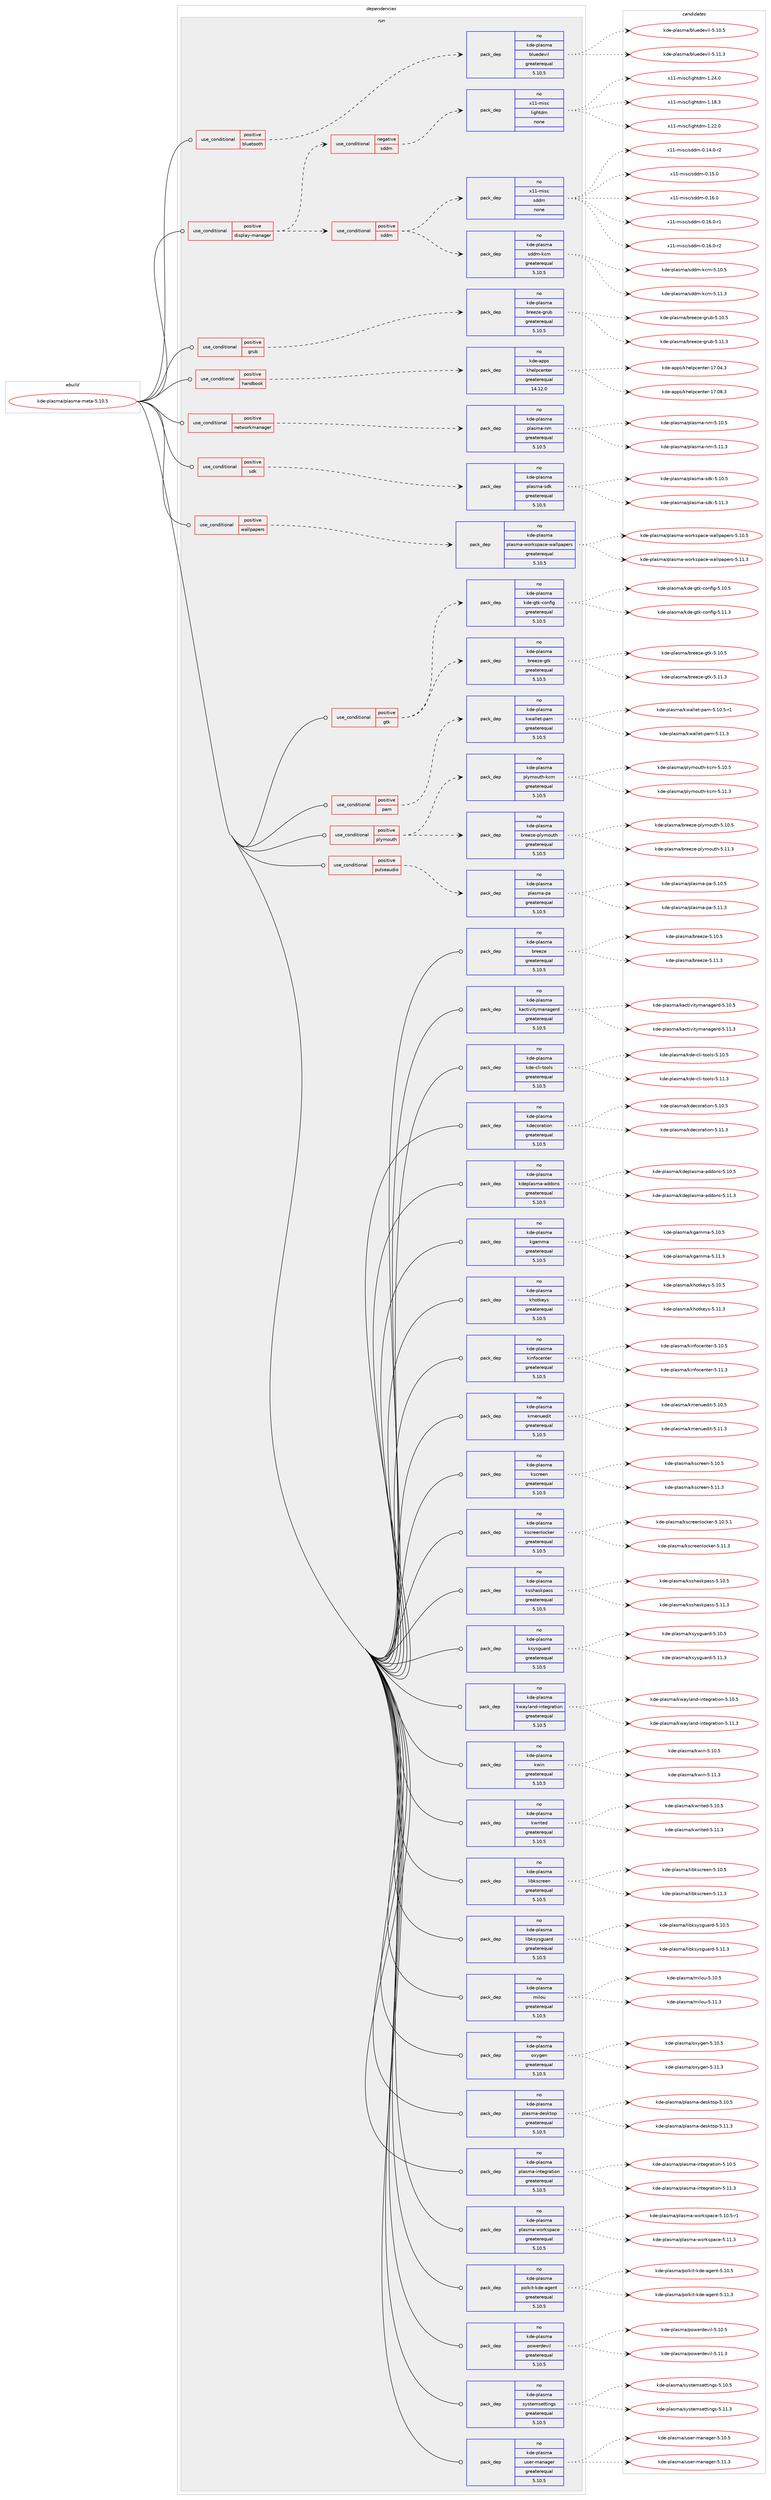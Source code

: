 digraph prolog {

# *************
# Graph options
# *************

newrank=true;
concentrate=true;
compound=true;
graph [rankdir=LR,fontname=Helvetica,fontsize=10,ranksep=1.5];#, ranksep=2.5, nodesep=0.2];
edge  [arrowhead=vee];
node  [fontname=Helvetica,fontsize=10];

# **********
# The ebuild
# **********

subgraph cluster_leftcol {
color=gray;
rank=same;
label=<<i>ebuild</i>>;
id [label="kde-plasma/plasma-meta-5.10.5", color=red, width=4, href="../kde-plasma/plasma-meta-5.10.5.svg"];
}

# ****************
# The dependencies
# ****************

subgraph cluster_midcol {
color=gray;
label=<<i>dependencies</i>>;
subgraph cluster_compile {
fillcolor="#eeeeee";
style=filled;
label=<<i>compile</i>>;
}
subgraph cluster_compileandrun {
fillcolor="#eeeeee";
style=filled;
label=<<i>compile and run</i>>;
}
subgraph cluster_run {
fillcolor="#eeeeee";
style=filled;
label=<<i>run</i>>;
subgraph cond84579 {
dependency337561 [label=<<TABLE BORDER="0" CELLBORDER="1" CELLSPACING="0" CELLPADDING="4"><TR><TD ROWSPAN="3" CELLPADDING="10">use_conditional</TD></TR><TR><TD>positive</TD></TR><TR><TD>bluetooth</TD></TR></TABLE>>, shape=none, color=red];
subgraph pack247959 {
dependency337562 [label=<<TABLE BORDER="0" CELLBORDER="1" CELLSPACING="0" CELLPADDING="4" WIDTH="220"><TR><TD ROWSPAN="6" CELLPADDING="30">pack_dep</TD></TR><TR><TD WIDTH="110">no</TD></TR><TR><TD>kde-plasma</TD></TR><TR><TD>bluedevil</TD></TR><TR><TD>greaterequal</TD></TR><TR><TD>5.10.5</TD></TR></TABLE>>, shape=none, color=blue];
}
dependency337561:e -> dependency337562:w [weight=20,style="dashed",arrowhead="vee"];
}
id:e -> dependency337561:w [weight=20,style="solid",arrowhead="odot"];
subgraph cond84580 {
dependency337563 [label=<<TABLE BORDER="0" CELLBORDER="1" CELLSPACING="0" CELLPADDING="4"><TR><TD ROWSPAN="3" CELLPADDING="10">use_conditional</TD></TR><TR><TD>positive</TD></TR><TR><TD>display-manager</TD></TR></TABLE>>, shape=none, color=red];
subgraph cond84581 {
dependency337564 [label=<<TABLE BORDER="0" CELLBORDER="1" CELLSPACING="0" CELLPADDING="4"><TR><TD ROWSPAN="3" CELLPADDING="10">use_conditional</TD></TR><TR><TD>positive</TD></TR><TR><TD>sddm</TD></TR></TABLE>>, shape=none, color=red];
subgraph pack247960 {
dependency337565 [label=<<TABLE BORDER="0" CELLBORDER="1" CELLSPACING="0" CELLPADDING="4" WIDTH="220"><TR><TD ROWSPAN="6" CELLPADDING="30">pack_dep</TD></TR><TR><TD WIDTH="110">no</TD></TR><TR><TD>kde-plasma</TD></TR><TR><TD>sddm-kcm</TD></TR><TR><TD>greaterequal</TD></TR><TR><TD>5.10.5</TD></TR></TABLE>>, shape=none, color=blue];
}
dependency337564:e -> dependency337565:w [weight=20,style="dashed",arrowhead="vee"];
subgraph pack247961 {
dependency337566 [label=<<TABLE BORDER="0" CELLBORDER="1" CELLSPACING="0" CELLPADDING="4" WIDTH="220"><TR><TD ROWSPAN="6" CELLPADDING="30">pack_dep</TD></TR><TR><TD WIDTH="110">no</TD></TR><TR><TD>x11-misc</TD></TR><TR><TD>sddm</TD></TR><TR><TD>none</TD></TR><TR><TD></TD></TR></TABLE>>, shape=none, color=blue];
}
dependency337564:e -> dependency337566:w [weight=20,style="dashed",arrowhead="vee"];
}
dependency337563:e -> dependency337564:w [weight=20,style="dashed",arrowhead="vee"];
subgraph cond84582 {
dependency337567 [label=<<TABLE BORDER="0" CELLBORDER="1" CELLSPACING="0" CELLPADDING="4"><TR><TD ROWSPAN="3" CELLPADDING="10">use_conditional</TD></TR><TR><TD>negative</TD></TR><TR><TD>sddm</TD></TR></TABLE>>, shape=none, color=red];
subgraph pack247962 {
dependency337568 [label=<<TABLE BORDER="0" CELLBORDER="1" CELLSPACING="0" CELLPADDING="4" WIDTH="220"><TR><TD ROWSPAN="6" CELLPADDING="30">pack_dep</TD></TR><TR><TD WIDTH="110">no</TD></TR><TR><TD>x11-misc</TD></TR><TR><TD>lightdm</TD></TR><TR><TD>none</TD></TR><TR><TD></TD></TR></TABLE>>, shape=none, color=blue];
}
dependency337567:e -> dependency337568:w [weight=20,style="dashed",arrowhead="vee"];
}
dependency337563:e -> dependency337567:w [weight=20,style="dashed",arrowhead="vee"];
}
id:e -> dependency337563:w [weight=20,style="solid",arrowhead="odot"];
subgraph cond84583 {
dependency337569 [label=<<TABLE BORDER="0" CELLBORDER="1" CELLSPACING="0" CELLPADDING="4"><TR><TD ROWSPAN="3" CELLPADDING="10">use_conditional</TD></TR><TR><TD>positive</TD></TR><TR><TD>grub</TD></TR></TABLE>>, shape=none, color=red];
subgraph pack247963 {
dependency337570 [label=<<TABLE BORDER="0" CELLBORDER="1" CELLSPACING="0" CELLPADDING="4" WIDTH="220"><TR><TD ROWSPAN="6" CELLPADDING="30">pack_dep</TD></TR><TR><TD WIDTH="110">no</TD></TR><TR><TD>kde-plasma</TD></TR><TR><TD>breeze-grub</TD></TR><TR><TD>greaterequal</TD></TR><TR><TD>5.10.5</TD></TR></TABLE>>, shape=none, color=blue];
}
dependency337569:e -> dependency337570:w [weight=20,style="dashed",arrowhead="vee"];
}
id:e -> dependency337569:w [weight=20,style="solid",arrowhead="odot"];
subgraph cond84584 {
dependency337571 [label=<<TABLE BORDER="0" CELLBORDER="1" CELLSPACING="0" CELLPADDING="4"><TR><TD ROWSPAN="3" CELLPADDING="10">use_conditional</TD></TR><TR><TD>positive</TD></TR><TR><TD>gtk</TD></TR></TABLE>>, shape=none, color=red];
subgraph pack247964 {
dependency337572 [label=<<TABLE BORDER="0" CELLBORDER="1" CELLSPACING="0" CELLPADDING="4" WIDTH="220"><TR><TD ROWSPAN="6" CELLPADDING="30">pack_dep</TD></TR><TR><TD WIDTH="110">no</TD></TR><TR><TD>kde-plasma</TD></TR><TR><TD>breeze-gtk</TD></TR><TR><TD>greaterequal</TD></TR><TR><TD>5.10.5</TD></TR></TABLE>>, shape=none, color=blue];
}
dependency337571:e -> dependency337572:w [weight=20,style="dashed",arrowhead="vee"];
subgraph pack247965 {
dependency337573 [label=<<TABLE BORDER="0" CELLBORDER="1" CELLSPACING="0" CELLPADDING="4" WIDTH="220"><TR><TD ROWSPAN="6" CELLPADDING="30">pack_dep</TD></TR><TR><TD WIDTH="110">no</TD></TR><TR><TD>kde-plasma</TD></TR><TR><TD>kde-gtk-config</TD></TR><TR><TD>greaterequal</TD></TR><TR><TD>5.10.5</TD></TR></TABLE>>, shape=none, color=blue];
}
dependency337571:e -> dependency337573:w [weight=20,style="dashed",arrowhead="vee"];
}
id:e -> dependency337571:w [weight=20,style="solid",arrowhead="odot"];
subgraph cond84585 {
dependency337574 [label=<<TABLE BORDER="0" CELLBORDER="1" CELLSPACING="0" CELLPADDING="4"><TR><TD ROWSPAN="3" CELLPADDING="10">use_conditional</TD></TR><TR><TD>positive</TD></TR><TR><TD>handbook</TD></TR></TABLE>>, shape=none, color=red];
subgraph pack247966 {
dependency337575 [label=<<TABLE BORDER="0" CELLBORDER="1" CELLSPACING="0" CELLPADDING="4" WIDTH="220"><TR><TD ROWSPAN="6" CELLPADDING="30">pack_dep</TD></TR><TR><TD WIDTH="110">no</TD></TR><TR><TD>kde-apps</TD></TR><TR><TD>khelpcenter</TD></TR><TR><TD>greaterequal</TD></TR><TR><TD>14.12.0</TD></TR></TABLE>>, shape=none, color=blue];
}
dependency337574:e -> dependency337575:w [weight=20,style="dashed",arrowhead="vee"];
}
id:e -> dependency337574:w [weight=20,style="solid",arrowhead="odot"];
subgraph cond84586 {
dependency337576 [label=<<TABLE BORDER="0" CELLBORDER="1" CELLSPACING="0" CELLPADDING="4"><TR><TD ROWSPAN="3" CELLPADDING="10">use_conditional</TD></TR><TR><TD>positive</TD></TR><TR><TD>networkmanager</TD></TR></TABLE>>, shape=none, color=red];
subgraph pack247967 {
dependency337577 [label=<<TABLE BORDER="0" CELLBORDER="1" CELLSPACING="0" CELLPADDING="4" WIDTH="220"><TR><TD ROWSPAN="6" CELLPADDING="30">pack_dep</TD></TR><TR><TD WIDTH="110">no</TD></TR><TR><TD>kde-plasma</TD></TR><TR><TD>plasma-nm</TD></TR><TR><TD>greaterequal</TD></TR><TR><TD>5.10.5</TD></TR></TABLE>>, shape=none, color=blue];
}
dependency337576:e -> dependency337577:w [weight=20,style="dashed",arrowhead="vee"];
}
id:e -> dependency337576:w [weight=20,style="solid",arrowhead="odot"];
subgraph cond84587 {
dependency337578 [label=<<TABLE BORDER="0" CELLBORDER="1" CELLSPACING="0" CELLPADDING="4"><TR><TD ROWSPAN="3" CELLPADDING="10">use_conditional</TD></TR><TR><TD>positive</TD></TR><TR><TD>pam</TD></TR></TABLE>>, shape=none, color=red];
subgraph pack247968 {
dependency337579 [label=<<TABLE BORDER="0" CELLBORDER="1" CELLSPACING="0" CELLPADDING="4" WIDTH="220"><TR><TD ROWSPAN="6" CELLPADDING="30">pack_dep</TD></TR><TR><TD WIDTH="110">no</TD></TR><TR><TD>kde-plasma</TD></TR><TR><TD>kwallet-pam</TD></TR><TR><TD>greaterequal</TD></TR><TR><TD>5.10.5</TD></TR></TABLE>>, shape=none, color=blue];
}
dependency337578:e -> dependency337579:w [weight=20,style="dashed",arrowhead="vee"];
}
id:e -> dependency337578:w [weight=20,style="solid",arrowhead="odot"];
subgraph cond84588 {
dependency337580 [label=<<TABLE BORDER="0" CELLBORDER="1" CELLSPACING="0" CELLPADDING="4"><TR><TD ROWSPAN="3" CELLPADDING="10">use_conditional</TD></TR><TR><TD>positive</TD></TR><TR><TD>plymouth</TD></TR></TABLE>>, shape=none, color=red];
subgraph pack247969 {
dependency337581 [label=<<TABLE BORDER="0" CELLBORDER="1" CELLSPACING="0" CELLPADDING="4" WIDTH="220"><TR><TD ROWSPAN="6" CELLPADDING="30">pack_dep</TD></TR><TR><TD WIDTH="110">no</TD></TR><TR><TD>kde-plasma</TD></TR><TR><TD>breeze-plymouth</TD></TR><TR><TD>greaterequal</TD></TR><TR><TD>5.10.5</TD></TR></TABLE>>, shape=none, color=blue];
}
dependency337580:e -> dependency337581:w [weight=20,style="dashed",arrowhead="vee"];
subgraph pack247970 {
dependency337582 [label=<<TABLE BORDER="0" CELLBORDER="1" CELLSPACING="0" CELLPADDING="4" WIDTH="220"><TR><TD ROWSPAN="6" CELLPADDING="30">pack_dep</TD></TR><TR><TD WIDTH="110">no</TD></TR><TR><TD>kde-plasma</TD></TR><TR><TD>plymouth-kcm</TD></TR><TR><TD>greaterequal</TD></TR><TR><TD>5.10.5</TD></TR></TABLE>>, shape=none, color=blue];
}
dependency337580:e -> dependency337582:w [weight=20,style="dashed",arrowhead="vee"];
}
id:e -> dependency337580:w [weight=20,style="solid",arrowhead="odot"];
subgraph cond84589 {
dependency337583 [label=<<TABLE BORDER="0" CELLBORDER="1" CELLSPACING="0" CELLPADDING="4"><TR><TD ROWSPAN="3" CELLPADDING="10">use_conditional</TD></TR><TR><TD>positive</TD></TR><TR><TD>pulseaudio</TD></TR></TABLE>>, shape=none, color=red];
subgraph pack247971 {
dependency337584 [label=<<TABLE BORDER="0" CELLBORDER="1" CELLSPACING="0" CELLPADDING="4" WIDTH="220"><TR><TD ROWSPAN="6" CELLPADDING="30">pack_dep</TD></TR><TR><TD WIDTH="110">no</TD></TR><TR><TD>kde-plasma</TD></TR><TR><TD>plasma-pa</TD></TR><TR><TD>greaterequal</TD></TR><TR><TD>5.10.5</TD></TR></TABLE>>, shape=none, color=blue];
}
dependency337583:e -> dependency337584:w [weight=20,style="dashed",arrowhead="vee"];
}
id:e -> dependency337583:w [weight=20,style="solid",arrowhead="odot"];
subgraph cond84590 {
dependency337585 [label=<<TABLE BORDER="0" CELLBORDER="1" CELLSPACING="0" CELLPADDING="4"><TR><TD ROWSPAN="3" CELLPADDING="10">use_conditional</TD></TR><TR><TD>positive</TD></TR><TR><TD>sdk</TD></TR></TABLE>>, shape=none, color=red];
subgraph pack247972 {
dependency337586 [label=<<TABLE BORDER="0" CELLBORDER="1" CELLSPACING="0" CELLPADDING="4" WIDTH="220"><TR><TD ROWSPAN="6" CELLPADDING="30">pack_dep</TD></TR><TR><TD WIDTH="110">no</TD></TR><TR><TD>kde-plasma</TD></TR><TR><TD>plasma-sdk</TD></TR><TR><TD>greaterequal</TD></TR><TR><TD>5.10.5</TD></TR></TABLE>>, shape=none, color=blue];
}
dependency337585:e -> dependency337586:w [weight=20,style="dashed",arrowhead="vee"];
}
id:e -> dependency337585:w [weight=20,style="solid",arrowhead="odot"];
subgraph cond84591 {
dependency337587 [label=<<TABLE BORDER="0" CELLBORDER="1" CELLSPACING="0" CELLPADDING="4"><TR><TD ROWSPAN="3" CELLPADDING="10">use_conditional</TD></TR><TR><TD>positive</TD></TR><TR><TD>wallpapers</TD></TR></TABLE>>, shape=none, color=red];
subgraph pack247973 {
dependency337588 [label=<<TABLE BORDER="0" CELLBORDER="1" CELLSPACING="0" CELLPADDING="4" WIDTH="220"><TR><TD ROWSPAN="6" CELLPADDING="30">pack_dep</TD></TR><TR><TD WIDTH="110">no</TD></TR><TR><TD>kde-plasma</TD></TR><TR><TD>plasma-workspace-wallpapers</TD></TR><TR><TD>greaterequal</TD></TR><TR><TD>5.10.5</TD></TR></TABLE>>, shape=none, color=blue];
}
dependency337587:e -> dependency337588:w [weight=20,style="dashed",arrowhead="vee"];
}
id:e -> dependency337587:w [weight=20,style="solid",arrowhead="odot"];
subgraph pack247974 {
dependency337589 [label=<<TABLE BORDER="0" CELLBORDER="1" CELLSPACING="0" CELLPADDING="4" WIDTH="220"><TR><TD ROWSPAN="6" CELLPADDING="30">pack_dep</TD></TR><TR><TD WIDTH="110">no</TD></TR><TR><TD>kde-plasma</TD></TR><TR><TD>breeze</TD></TR><TR><TD>greaterequal</TD></TR><TR><TD>5.10.5</TD></TR></TABLE>>, shape=none, color=blue];
}
id:e -> dependency337589:w [weight=20,style="solid",arrowhead="odot"];
subgraph pack247975 {
dependency337590 [label=<<TABLE BORDER="0" CELLBORDER="1" CELLSPACING="0" CELLPADDING="4" WIDTH="220"><TR><TD ROWSPAN="6" CELLPADDING="30">pack_dep</TD></TR><TR><TD WIDTH="110">no</TD></TR><TR><TD>kde-plasma</TD></TR><TR><TD>kactivitymanagerd</TD></TR><TR><TD>greaterequal</TD></TR><TR><TD>5.10.5</TD></TR></TABLE>>, shape=none, color=blue];
}
id:e -> dependency337590:w [weight=20,style="solid",arrowhead="odot"];
subgraph pack247976 {
dependency337591 [label=<<TABLE BORDER="0" CELLBORDER="1" CELLSPACING="0" CELLPADDING="4" WIDTH="220"><TR><TD ROWSPAN="6" CELLPADDING="30">pack_dep</TD></TR><TR><TD WIDTH="110">no</TD></TR><TR><TD>kde-plasma</TD></TR><TR><TD>kde-cli-tools</TD></TR><TR><TD>greaterequal</TD></TR><TR><TD>5.10.5</TD></TR></TABLE>>, shape=none, color=blue];
}
id:e -> dependency337591:w [weight=20,style="solid",arrowhead="odot"];
subgraph pack247977 {
dependency337592 [label=<<TABLE BORDER="0" CELLBORDER="1" CELLSPACING="0" CELLPADDING="4" WIDTH="220"><TR><TD ROWSPAN="6" CELLPADDING="30">pack_dep</TD></TR><TR><TD WIDTH="110">no</TD></TR><TR><TD>kde-plasma</TD></TR><TR><TD>kdecoration</TD></TR><TR><TD>greaterequal</TD></TR><TR><TD>5.10.5</TD></TR></TABLE>>, shape=none, color=blue];
}
id:e -> dependency337592:w [weight=20,style="solid",arrowhead="odot"];
subgraph pack247978 {
dependency337593 [label=<<TABLE BORDER="0" CELLBORDER="1" CELLSPACING="0" CELLPADDING="4" WIDTH="220"><TR><TD ROWSPAN="6" CELLPADDING="30">pack_dep</TD></TR><TR><TD WIDTH="110">no</TD></TR><TR><TD>kde-plasma</TD></TR><TR><TD>kdeplasma-addons</TD></TR><TR><TD>greaterequal</TD></TR><TR><TD>5.10.5</TD></TR></TABLE>>, shape=none, color=blue];
}
id:e -> dependency337593:w [weight=20,style="solid",arrowhead="odot"];
subgraph pack247979 {
dependency337594 [label=<<TABLE BORDER="0" CELLBORDER="1" CELLSPACING="0" CELLPADDING="4" WIDTH="220"><TR><TD ROWSPAN="6" CELLPADDING="30">pack_dep</TD></TR><TR><TD WIDTH="110">no</TD></TR><TR><TD>kde-plasma</TD></TR><TR><TD>kgamma</TD></TR><TR><TD>greaterequal</TD></TR><TR><TD>5.10.5</TD></TR></TABLE>>, shape=none, color=blue];
}
id:e -> dependency337594:w [weight=20,style="solid",arrowhead="odot"];
subgraph pack247980 {
dependency337595 [label=<<TABLE BORDER="0" CELLBORDER="1" CELLSPACING="0" CELLPADDING="4" WIDTH="220"><TR><TD ROWSPAN="6" CELLPADDING="30">pack_dep</TD></TR><TR><TD WIDTH="110">no</TD></TR><TR><TD>kde-plasma</TD></TR><TR><TD>khotkeys</TD></TR><TR><TD>greaterequal</TD></TR><TR><TD>5.10.5</TD></TR></TABLE>>, shape=none, color=blue];
}
id:e -> dependency337595:w [weight=20,style="solid",arrowhead="odot"];
subgraph pack247981 {
dependency337596 [label=<<TABLE BORDER="0" CELLBORDER="1" CELLSPACING="0" CELLPADDING="4" WIDTH="220"><TR><TD ROWSPAN="6" CELLPADDING="30">pack_dep</TD></TR><TR><TD WIDTH="110">no</TD></TR><TR><TD>kde-plasma</TD></TR><TR><TD>kinfocenter</TD></TR><TR><TD>greaterequal</TD></TR><TR><TD>5.10.5</TD></TR></TABLE>>, shape=none, color=blue];
}
id:e -> dependency337596:w [weight=20,style="solid",arrowhead="odot"];
subgraph pack247982 {
dependency337597 [label=<<TABLE BORDER="0" CELLBORDER="1" CELLSPACING="0" CELLPADDING="4" WIDTH="220"><TR><TD ROWSPAN="6" CELLPADDING="30">pack_dep</TD></TR><TR><TD WIDTH="110">no</TD></TR><TR><TD>kde-plasma</TD></TR><TR><TD>kmenuedit</TD></TR><TR><TD>greaterequal</TD></TR><TR><TD>5.10.5</TD></TR></TABLE>>, shape=none, color=blue];
}
id:e -> dependency337597:w [weight=20,style="solid",arrowhead="odot"];
subgraph pack247983 {
dependency337598 [label=<<TABLE BORDER="0" CELLBORDER="1" CELLSPACING="0" CELLPADDING="4" WIDTH="220"><TR><TD ROWSPAN="6" CELLPADDING="30">pack_dep</TD></TR><TR><TD WIDTH="110">no</TD></TR><TR><TD>kde-plasma</TD></TR><TR><TD>kscreen</TD></TR><TR><TD>greaterequal</TD></TR><TR><TD>5.10.5</TD></TR></TABLE>>, shape=none, color=blue];
}
id:e -> dependency337598:w [weight=20,style="solid",arrowhead="odot"];
subgraph pack247984 {
dependency337599 [label=<<TABLE BORDER="0" CELLBORDER="1" CELLSPACING="0" CELLPADDING="4" WIDTH="220"><TR><TD ROWSPAN="6" CELLPADDING="30">pack_dep</TD></TR><TR><TD WIDTH="110">no</TD></TR><TR><TD>kde-plasma</TD></TR><TR><TD>kscreenlocker</TD></TR><TR><TD>greaterequal</TD></TR><TR><TD>5.10.5</TD></TR></TABLE>>, shape=none, color=blue];
}
id:e -> dependency337599:w [weight=20,style="solid",arrowhead="odot"];
subgraph pack247985 {
dependency337600 [label=<<TABLE BORDER="0" CELLBORDER="1" CELLSPACING="0" CELLPADDING="4" WIDTH="220"><TR><TD ROWSPAN="6" CELLPADDING="30">pack_dep</TD></TR><TR><TD WIDTH="110">no</TD></TR><TR><TD>kde-plasma</TD></TR><TR><TD>ksshaskpass</TD></TR><TR><TD>greaterequal</TD></TR><TR><TD>5.10.5</TD></TR></TABLE>>, shape=none, color=blue];
}
id:e -> dependency337600:w [weight=20,style="solid",arrowhead="odot"];
subgraph pack247986 {
dependency337601 [label=<<TABLE BORDER="0" CELLBORDER="1" CELLSPACING="0" CELLPADDING="4" WIDTH="220"><TR><TD ROWSPAN="6" CELLPADDING="30">pack_dep</TD></TR><TR><TD WIDTH="110">no</TD></TR><TR><TD>kde-plasma</TD></TR><TR><TD>ksysguard</TD></TR><TR><TD>greaterequal</TD></TR><TR><TD>5.10.5</TD></TR></TABLE>>, shape=none, color=blue];
}
id:e -> dependency337601:w [weight=20,style="solid",arrowhead="odot"];
subgraph pack247987 {
dependency337602 [label=<<TABLE BORDER="0" CELLBORDER="1" CELLSPACING="0" CELLPADDING="4" WIDTH="220"><TR><TD ROWSPAN="6" CELLPADDING="30">pack_dep</TD></TR><TR><TD WIDTH="110">no</TD></TR><TR><TD>kde-plasma</TD></TR><TR><TD>kwayland-integration</TD></TR><TR><TD>greaterequal</TD></TR><TR><TD>5.10.5</TD></TR></TABLE>>, shape=none, color=blue];
}
id:e -> dependency337602:w [weight=20,style="solid",arrowhead="odot"];
subgraph pack247988 {
dependency337603 [label=<<TABLE BORDER="0" CELLBORDER="1" CELLSPACING="0" CELLPADDING="4" WIDTH="220"><TR><TD ROWSPAN="6" CELLPADDING="30">pack_dep</TD></TR><TR><TD WIDTH="110">no</TD></TR><TR><TD>kde-plasma</TD></TR><TR><TD>kwin</TD></TR><TR><TD>greaterequal</TD></TR><TR><TD>5.10.5</TD></TR></TABLE>>, shape=none, color=blue];
}
id:e -> dependency337603:w [weight=20,style="solid",arrowhead="odot"];
subgraph pack247989 {
dependency337604 [label=<<TABLE BORDER="0" CELLBORDER="1" CELLSPACING="0" CELLPADDING="4" WIDTH="220"><TR><TD ROWSPAN="6" CELLPADDING="30">pack_dep</TD></TR><TR><TD WIDTH="110">no</TD></TR><TR><TD>kde-plasma</TD></TR><TR><TD>kwrited</TD></TR><TR><TD>greaterequal</TD></TR><TR><TD>5.10.5</TD></TR></TABLE>>, shape=none, color=blue];
}
id:e -> dependency337604:w [weight=20,style="solid",arrowhead="odot"];
subgraph pack247990 {
dependency337605 [label=<<TABLE BORDER="0" CELLBORDER="1" CELLSPACING="0" CELLPADDING="4" WIDTH="220"><TR><TD ROWSPAN="6" CELLPADDING="30">pack_dep</TD></TR><TR><TD WIDTH="110">no</TD></TR><TR><TD>kde-plasma</TD></TR><TR><TD>libkscreen</TD></TR><TR><TD>greaterequal</TD></TR><TR><TD>5.10.5</TD></TR></TABLE>>, shape=none, color=blue];
}
id:e -> dependency337605:w [weight=20,style="solid",arrowhead="odot"];
subgraph pack247991 {
dependency337606 [label=<<TABLE BORDER="0" CELLBORDER="1" CELLSPACING="0" CELLPADDING="4" WIDTH="220"><TR><TD ROWSPAN="6" CELLPADDING="30">pack_dep</TD></TR><TR><TD WIDTH="110">no</TD></TR><TR><TD>kde-plasma</TD></TR><TR><TD>libksysguard</TD></TR><TR><TD>greaterequal</TD></TR><TR><TD>5.10.5</TD></TR></TABLE>>, shape=none, color=blue];
}
id:e -> dependency337606:w [weight=20,style="solid",arrowhead="odot"];
subgraph pack247992 {
dependency337607 [label=<<TABLE BORDER="0" CELLBORDER="1" CELLSPACING="0" CELLPADDING="4" WIDTH="220"><TR><TD ROWSPAN="6" CELLPADDING="30">pack_dep</TD></TR><TR><TD WIDTH="110">no</TD></TR><TR><TD>kde-plasma</TD></TR><TR><TD>milou</TD></TR><TR><TD>greaterequal</TD></TR><TR><TD>5.10.5</TD></TR></TABLE>>, shape=none, color=blue];
}
id:e -> dependency337607:w [weight=20,style="solid",arrowhead="odot"];
subgraph pack247993 {
dependency337608 [label=<<TABLE BORDER="0" CELLBORDER="1" CELLSPACING="0" CELLPADDING="4" WIDTH="220"><TR><TD ROWSPAN="6" CELLPADDING="30">pack_dep</TD></TR><TR><TD WIDTH="110">no</TD></TR><TR><TD>kde-plasma</TD></TR><TR><TD>oxygen</TD></TR><TR><TD>greaterequal</TD></TR><TR><TD>5.10.5</TD></TR></TABLE>>, shape=none, color=blue];
}
id:e -> dependency337608:w [weight=20,style="solid",arrowhead="odot"];
subgraph pack247994 {
dependency337609 [label=<<TABLE BORDER="0" CELLBORDER="1" CELLSPACING="0" CELLPADDING="4" WIDTH="220"><TR><TD ROWSPAN="6" CELLPADDING="30">pack_dep</TD></TR><TR><TD WIDTH="110">no</TD></TR><TR><TD>kde-plasma</TD></TR><TR><TD>plasma-desktop</TD></TR><TR><TD>greaterequal</TD></TR><TR><TD>5.10.5</TD></TR></TABLE>>, shape=none, color=blue];
}
id:e -> dependency337609:w [weight=20,style="solid",arrowhead="odot"];
subgraph pack247995 {
dependency337610 [label=<<TABLE BORDER="0" CELLBORDER="1" CELLSPACING="0" CELLPADDING="4" WIDTH="220"><TR><TD ROWSPAN="6" CELLPADDING="30">pack_dep</TD></TR><TR><TD WIDTH="110">no</TD></TR><TR><TD>kde-plasma</TD></TR><TR><TD>plasma-integration</TD></TR><TR><TD>greaterequal</TD></TR><TR><TD>5.10.5</TD></TR></TABLE>>, shape=none, color=blue];
}
id:e -> dependency337610:w [weight=20,style="solid",arrowhead="odot"];
subgraph pack247996 {
dependency337611 [label=<<TABLE BORDER="0" CELLBORDER="1" CELLSPACING="0" CELLPADDING="4" WIDTH="220"><TR><TD ROWSPAN="6" CELLPADDING="30">pack_dep</TD></TR><TR><TD WIDTH="110">no</TD></TR><TR><TD>kde-plasma</TD></TR><TR><TD>plasma-workspace</TD></TR><TR><TD>greaterequal</TD></TR><TR><TD>5.10.5</TD></TR></TABLE>>, shape=none, color=blue];
}
id:e -> dependency337611:w [weight=20,style="solid",arrowhead="odot"];
subgraph pack247997 {
dependency337612 [label=<<TABLE BORDER="0" CELLBORDER="1" CELLSPACING="0" CELLPADDING="4" WIDTH="220"><TR><TD ROWSPAN="6" CELLPADDING="30">pack_dep</TD></TR><TR><TD WIDTH="110">no</TD></TR><TR><TD>kde-plasma</TD></TR><TR><TD>polkit-kde-agent</TD></TR><TR><TD>greaterequal</TD></TR><TR><TD>5.10.5</TD></TR></TABLE>>, shape=none, color=blue];
}
id:e -> dependency337612:w [weight=20,style="solid",arrowhead="odot"];
subgraph pack247998 {
dependency337613 [label=<<TABLE BORDER="0" CELLBORDER="1" CELLSPACING="0" CELLPADDING="4" WIDTH="220"><TR><TD ROWSPAN="6" CELLPADDING="30">pack_dep</TD></TR><TR><TD WIDTH="110">no</TD></TR><TR><TD>kde-plasma</TD></TR><TR><TD>powerdevil</TD></TR><TR><TD>greaterequal</TD></TR><TR><TD>5.10.5</TD></TR></TABLE>>, shape=none, color=blue];
}
id:e -> dependency337613:w [weight=20,style="solid",arrowhead="odot"];
subgraph pack247999 {
dependency337614 [label=<<TABLE BORDER="0" CELLBORDER="1" CELLSPACING="0" CELLPADDING="4" WIDTH="220"><TR><TD ROWSPAN="6" CELLPADDING="30">pack_dep</TD></TR><TR><TD WIDTH="110">no</TD></TR><TR><TD>kde-plasma</TD></TR><TR><TD>systemsettings</TD></TR><TR><TD>greaterequal</TD></TR><TR><TD>5.10.5</TD></TR></TABLE>>, shape=none, color=blue];
}
id:e -> dependency337614:w [weight=20,style="solid",arrowhead="odot"];
subgraph pack248000 {
dependency337615 [label=<<TABLE BORDER="0" CELLBORDER="1" CELLSPACING="0" CELLPADDING="4" WIDTH="220"><TR><TD ROWSPAN="6" CELLPADDING="30">pack_dep</TD></TR><TR><TD WIDTH="110">no</TD></TR><TR><TD>kde-plasma</TD></TR><TR><TD>user-manager</TD></TR><TR><TD>greaterequal</TD></TR><TR><TD>5.10.5</TD></TR></TABLE>>, shape=none, color=blue];
}
id:e -> dependency337615:w [weight=20,style="solid",arrowhead="odot"];
}
}

# **************
# The candidates
# **************

subgraph cluster_choices {
rank=same;
color=gray;
label=<<i>candidates</i>>;

subgraph choice247959 {
color=black;
nodesep=1;
choice107100101451121089711510997479810811710110010111810510845534649484653 [label="kde-plasma/bluedevil-5.10.5", color=red, width=4,href="../kde-plasma/bluedevil-5.10.5.svg"];
choice107100101451121089711510997479810811710110010111810510845534649494651 [label="kde-plasma/bluedevil-5.11.3", color=red, width=4,href="../kde-plasma/bluedevil-5.11.3.svg"];
dependency337562:e -> choice107100101451121089711510997479810811710110010111810510845534649484653:w [style=dotted,weight="100"];
dependency337562:e -> choice107100101451121089711510997479810811710110010111810510845534649494651:w [style=dotted,weight="100"];
}
subgraph choice247960 {
color=black;
nodesep=1;
choice10710010145112108971151099747115100100109451079910945534649484653 [label="kde-plasma/sddm-kcm-5.10.5", color=red, width=4,href="../kde-plasma/sddm-kcm-5.10.5.svg"];
choice10710010145112108971151099747115100100109451079910945534649494651 [label="kde-plasma/sddm-kcm-5.11.3", color=red, width=4,href="../kde-plasma/sddm-kcm-5.11.3.svg"];
dependency337565:e -> choice10710010145112108971151099747115100100109451079910945534649484653:w [style=dotted,weight="100"];
dependency337565:e -> choice10710010145112108971151099747115100100109451079910945534649494651:w [style=dotted,weight="100"];
}
subgraph choice247961 {
color=black;
nodesep=1;
choice1204949451091051159947115100100109454846495246484511450 [label="x11-misc/sddm-0.14.0-r2", color=red, width=4,href="../x11-misc/sddm-0.14.0-r2.svg"];
choice120494945109105115994711510010010945484649534648 [label="x11-misc/sddm-0.15.0", color=red, width=4,href="../x11-misc/sddm-0.15.0.svg"];
choice120494945109105115994711510010010945484649544648 [label="x11-misc/sddm-0.16.0", color=red, width=4,href="../x11-misc/sddm-0.16.0.svg"];
choice1204949451091051159947115100100109454846495446484511449 [label="x11-misc/sddm-0.16.0-r1", color=red, width=4,href="../x11-misc/sddm-0.16.0-r1.svg"];
choice1204949451091051159947115100100109454846495446484511450 [label="x11-misc/sddm-0.16.0-r2", color=red, width=4,href="../x11-misc/sddm-0.16.0-r2.svg"];
dependency337566:e -> choice1204949451091051159947115100100109454846495246484511450:w [style=dotted,weight="100"];
dependency337566:e -> choice120494945109105115994711510010010945484649534648:w [style=dotted,weight="100"];
dependency337566:e -> choice120494945109105115994711510010010945484649544648:w [style=dotted,weight="100"];
dependency337566:e -> choice1204949451091051159947115100100109454846495446484511449:w [style=dotted,weight="100"];
dependency337566:e -> choice1204949451091051159947115100100109454846495446484511450:w [style=dotted,weight="100"];
}
subgraph choice247962 {
color=black;
nodesep=1;
choice120494945109105115994710810510310411610010945494649564651 [label="x11-misc/lightdm-1.18.3", color=red, width=4,href="../x11-misc/lightdm-1.18.3.svg"];
choice120494945109105115994710810510310411610010945494650504648 [label="x11-misc/lightdm-1.22.0", color=red, width=4,href="../x11-misc/lightdm-1.22.0.svg"];
choice120494945109105115994710810510310411610010945494650524648 [label="x11-misc/lightdm-1.24.0", color=red, width=4,href="../x11-misc/lightdm-1.24.0.svg"];
dependency337568:e -> choice120494945109105115994710810510310411610010945494649564651:w [style=dotted,weight="100"];
dependency337568:e -> choice120494945109105115994710810510310411610010945494650504648:w [style=dotted,weight="100"];
dependency337568:e -> choice120494945109105115994710810510310411610010945494650524648:w [style=dotted,weight="100"];
}
subgraph choice247963 {
color=black;
nodesep=1;
choice1071001014511210897115109974798114101101122101451031141179845534649484653 [label="kde-plasma/breeze-grub-5.10.5", color=red, width=4,href="../kde-plasma/breeze-grub-5.10.5.svg"];
choice1071001014511210897115109974798114101101122101451031141179845534649494651 [label="kde-plasma/breeze-grub-5.11.3", color=red, width=4,href="../kde-plasma/breeze-grub-5.11.3.svg"];
dependency337570:e -> choice1071001014511210897115109974798114101101122101451031141179845534649484653:w [style=dotted,weight="100"];
dependency337570:e -> choice1071001014511210897115109974798114101101122101451031141179845534649494651:w [style=dotted,weight="100"];
}
subgraph choice247964 {
color=black;
nodesep=1;
choice10710010145112108971151099747981141011011221014510311610745534649484653 [label="kde-plasma/breeze-gtk-5.10.5", color=red, width=4,href="../kde-plasma/breeze-gtk-5.10.5.svg"];
choice10710010145112108971151099747981141011011221014510311610745534649494651 [label="kde-plasma/breeze-gtk-5.11.3", color=red, width=4,href="../kde-plasma/breeze-gtk-5.11.3.svg"];
dependency337572:e -> choice10710010145112108971151099747981141011011221014510311610745534649484653:w [style=dotted,weight="100"];
dependency337572:e -> choice10710010145112108971151099747981141011011221014510311610745534649494651:w [style=dotted,weight="100"];
}
subgraph choice247965 {
color=black;
nodesep=1;
choice1071001014511210897115109974710710010145103116107459911111010210510345534649484653 [label="kde-plasma/kde-gtk-config-5.10.5", color=red, width=4,href="../kde-plasma/kde-gtk-config-5.10.5.svg"];
choice1071001014511210897115109974710710010145103116107459911111010210510345534649494651 [label="kde-plasma/kde-gtk-config-5.11.3", color=red, width=4,href="../kde-plasma/kde-gtk-config-5.11.3.svg"];
dependency337573:e -> choice1071001014511210897115109974710710010145103116107459911111010210510345534649484653:w [style=dotted,weight="100"];
dependency337573:e -> choice1071001014511210897115109974710710010145103116107459911111010210510345534649494651:w [style=dotted,weight="100"];
}
subgraph choice247966 {
color=black;
nodesep=1;
choice107100101459711211211547107104101108112991011101161011144549554648524651 [label="kde-apps/khelpcenter-17.04.3", color=red, width=4,href="../kde-apps/khelpcenter-17.04.3.svg"];
choice107100101459711211211547107104101108112991011101161011144549554648564651 [label="kde-apps/khelpcenter-17.08.3", color=red, width=4,href="../kde-apps/khelpcenter-17.08.3.svg"];
dependency337575:e -> choice107100101459711211211547107104101108112991011101161011144549554648524651:w [style=dotted,weight="100"];
dependency337575:e -> choice107100101459711211211547107104101108112991011101161011144549554648564651:w [style=dotted,weight="100"];
}
subgraph choice247967 {
color=black;
nodesep=1;
choice1071001014511210897115109974711210897115109974511010945534649484653 [label="kde-plasma/plasma-nm-5.10.5", color=red, width=4,href="../kde-plasma/plasma-nm-5.10.5.svg"];
choice1071001014511210897115109974711210897115109974511010945534649494651 [label="kde-plasma/plasma-nm-5.11.3", color=red, width=4,href="../kde-plasma/plasma-nm-5.11.3.svg"];
dependency337577:e -> choice1071001014511210897115109974711210897115109974511010945534649484653:w [style=dotted,weight="100"];
dependency337577:e -> choice1071001014511210897115109974711210897115109974511010945534649494651:w [style=dotted,weight="100"];
}
subgraph choice247968 {
color=black;
nodesep=1;
choice10710010145112108971151099747107119971081081011164511297109455346494846534511449 [label="kde-plasma/kwallet-pam-5.10.5-r1", color=red, width=4,href="../kde-plasma/kwallet-pam-5.10.5-r1.svg"];
choice1071001014511210897115109974710711997108108101116451129710945534649494651 [label="kde-plasma/kwallet-pam-5.11.3", color=red, width=4,href="../kde-plasma/kwallet-pam-5.11.3.svg"];
dependency337579:e -> choice10710010145112108971151099747107119971081081011164511297109455346494846534511449:w [style=dotted,weight="100"];
dependency337579:e -> choice1071001014511210897115109974710711997108108101116451129710945534649494651:w [style=dotted,weight="100"];
}
subgraph choice247969 {
color=black;
nodesep=1;
choice10710010145112108971151099747981141011011221014511210812110911111711610445534649484653 [label="kde-plasma/breeze-plymouth-5.10.5", color=red, width=4,href="../kde-plasma/breeze-plymouth-5.10.5.svg"];
choice10710010145112108971151099747981141011011221014511210812110911111711610445534649494651 [label="kde-plasma/breeze-plymouth-5.11.3", color=red, width=4,href="../kde-plasma/breeze-plymouth-5.11.3.svg"];
dependency337581:e -> choice10710010145112108971151099747981141011011221014511210812110911111711610445534649484653:w [style=dotted,weight="100"];
dependency337581:e -> choice10710010145112108971151099747981141011011221014511210812110911111711610445534649494651:w [style=dotted,weight="100"];
}
subgraph choice247970 {
color=black;
nodesep=1;
choice10710010145112108971151099747112108121109111117116104451079910945534649484653 [label="kde-plasma/plymouth-kcm-5.10.5", color=red, width=4,href="../kde-plasma/plymouth-kcm-5.10.5.svg"];
choice10710010145112108971151099747112108121109111117116104451079910945534649494651 [label="kde-plasma/plymouth-kcm-5.11.3", color=red, width=4,href="../kde-plasma/plymouth-kcm-5.11.3.svg"];
dependency337582:e -> choice10710010145112108971151099747112108121109111117116104451079910945534649484653:w [style=dotted,weight="100"];
dependency337582:e -> choice10710010145112108971151099747112108121109111117116104451079910945534649494651:w [style=dotted,weight="100"];
}
subgraph choice247971 {
color=black;
nodesep=1;
choice107100101451121089711510997471121089711510997451129745534649484653 [label="kde-plasma/plasma-pa-5.10.5", color=red, width=4,href="../kde-plasma/plasma-pa-5.10.5.svg"];
choice107100101451121089711510997471121089711510997451129745534649494651 [label="kde-plasma/plasma-pa-5.11.3", color=red, width=4,href="../kde-plasma/plasma-pa-5.11.3.svg"];
dependency337584:e -> choice107100101451121089711510997471121089711510997451129745534649484653:w [style=dotted,weight="100"];
dependency337584:e -> choice107100101451121089711510997471121089711510997451129745534649494651:w [style=dotted,weight="100"];
}
subgraph choice247972 {
color=black;
nodesep=1;
choice1071001014511210897115109974711210897115109974511510010745534649484653 [label="kde-plasma/plasma-sdk-5.10.5", color=red, width=4,href="../kde-plasma/plasma-sdk-5.10.5.svg"];
choice1071001014511210897115109974711210897115109974511510010745534649494651 [label="kde-plasma/plasma-sdk-5.11.3", color=red, width=4,href="../kde-plasma/plasma-sdk-5.11.3.svg"];
dependency337586:e -> choice1071001014511210897115109974711210897115109974511510010745534649484653:w [style=dotted,weight="100"];
dependency337586:e -> choice1071001014511210897115109974711210897115109974511510010745534649494651:w [style=dotted,weight="100"];
}
subgraph choice247973 {
color=black;
nodesep=1;
choice10710010145112108971151099747112108971151099745119111114107115112979910145119971081081129711210111411545534649484653 [label="kde-plasma/plasma-workspace-wallpapers-5.10.5", color=red, width=4,href="../kde-plasma/plasma-workspace-wallpapers-5.10.5.svg"];
choice10710010145112108971151099747112108971151099745119111114107115112979910145119971081081129711210111411545534649494651 [label="kde-plasma/plasma-workspace-wallpapers-5.11.3", color=red, width=4,href="../kde-plasma/plasma-workspace-wallpapers-5.11.3.svg"];
dependency337588:e -> choice10710010145112108971151099747112108971151099745119111114107115112979910145119971081081129711210111411545534649484653:w [style=dotted,weight="100"];
dependency337588:e -> choice10710010145112108971151099747112108971151099745119111114107115112979910145119971081081129711210111411545534649494651:w [style=dotted,weight="100"];
}
subgraph choice247974 {
color=black;
nodesep=1;
choice107100101451121089711510997479811410110112210145534649484653 [label="kde-plasma/breeze-5.10.5", color=red, width=4,href="../kde-plasma/breeze-5.10.5.svg"];
choice107100101451121089711510997479811410110112210145534649494651 [label="kde-plasma/breeze-5.11.3", color=red, width=4,href="../kde-plasma/breeze-5.11.3.svg"];
dependency337589:e -> choice107100101451121089711510997479811410110112210145534649484653:w [style=dotted,weight="100"];
dependency337589:e -> choice107100101451121089711510997479811410110112210145534649494651:w [style=dotted,weight="100"];
}
subgraph choice247975 {
color=black;
nodesep=1;
choice107100101451121089711510997471079799116105118105116121109971109710310111410045534649484653 [label="kde-plasma/kactivitymanagerd-5.10.5", color=red, width=4,href="../kde-plasma/kactivitymanagerd-5.10.5.svg"];
choice107100101451121089711510997471079799116105118105116121109971109710310111410045534649494651 [label="kde-plasma/kactivitymanagerd-5.11.3", color=red, width=4,href="../kde-plasma/kactivitymanagerd-5.11.3.svg"];
dependency337590:e -> choice107100101451121089711510997471079799116105118105116121109971109710310111410045534649484653:w [style=dotted,weight="100"];
dependency337590:e -> choice107100101451121089711510997471079799116105118105116121109971109710310111410045534649494651:w [style=dotted,weight="100"];
}
subgraph choice247976 {
color=black;
nodesep=1;
choice1071001014511210897115109974710710010145991081054511611111110811545534649484653 [label="kde-plasma/kde-cli-tools-5.10.5", color=red, width=4,href="../kde-plasma/kde-cli-tools-5.10.5.svg"];
choice1071001014511210897115109974710710010145991081054511611111110811545534649494651 [label="kde-plasma/kde-cli-tools-5.11.3", color=red, width=4,href="../kde-plasma/kde-cli-tools-5.11.3.svg"];
dependency337591:e -> choice1071001014511210897115109974710710010145991081054511611111110811545534649484653:w [style=dotted,weight="100"];
dependency337591:e -> choice1071001014511210897115109974710710010145991081054511611111110811545534649494651:w [style=dotted,weight="100"];
}
subgraph choice247977 {
color=black;
nodesep=1;
choice10710010145112108971151099747107100101991111149711610511111045534649484653 [label="kde-plasma/kdecoration-5.10.5", color=red, width=4,href="../kde-plasma/kdecoration-5.10.5.svg"];
choice10710010145112108971151099747107100101991111149711610511111045534649494651 [label="kde-plasma/kdecoration-5.11.3", color=red, width=4,href="../kde-plasma/kdecoration-5.11.3.svg"];
dependency337592:e -> choice10710010145112108971151099747107100101991111149711610511111045534649484653:w [style=dotted,weight="100"];
dependency337592:e -> choice10710010145112108971151099747107100101991111149711610511111045534649494651:w [style=dotted,weight="100"];
}
subgraph choice247978 {
color=black;
nodesep=1;
choice107100101451121089711510997471071001011121089711510997459710010011111011545534649484653 [label="kde-plasma/kdeplasma-addons-5.10.5", color=red, width=4,href="../kde-plasma/kdeplasma-addons-5.10.5.svg"];
choice107100101451121089711510997471071001011121089711510997459710010011111011545534649494651 [label="kde-plasma/kdeplasma-addons-5.11.3", color=red, width=4,href="../kde-plasma/kdeplasma-addons-5.11.3.svg"];
dependency337593:e -> choice107100101451121089711510997471071001011121089711510997459710010011111011545534649484653:w [style=dotted,weight="100"];
dependency337593:e -> choice107100101451121089711510997471071001011121089711510997459710010011111011545534649494651:w [style=dotted,weight="100"];
}
subgraph choice247979 {
color=black;
nodesep=1;
choice10710010145112108971151099747107103971091099745534649484653 [label="kde-plasma/kgamma-5.10.5", color=red, width=4,href="../kde-plasma/kgamma-5.10.5.svg"];
choice10710010145112108971151099747107103971091099745534649494651 [label="kde-plasma/kgamma-5.11.3", color=red, width=4,href="../kde-plasma/kgamma-5.11.3.svg"];
dependency337594:e -> choice10710010145112108971151099747107103971091099745534649484653:w [style=dotted,weight="100"];
dependency337594:e -> choice10710010145112108971151099747107103971091099745534649494651:w [style=dotted,weight="100"];
}
subgraph choice247980 {
color=black;
nodesep=1;
choice1071001014511210897115109974710710411111610710112111545534649484653 [label="kde-plasma/khotkeys-5.10.5", color=red, width=4,href="../kde-plasma/khotkeys-5.10.5.svg"];
choice1071001014511210897115109974710710411111610710112111545534649494651 [label="kde-plasma/khotkeys-5.11.3", color=red, width=4,href="../kde-plasma/khotkeys-5.11.3.svg"];
dependency337595:e -> choice1071001014511210897115109974710710411111610710112111545534649484653:w [style=dotted,weight="100"];
dependency337595:e -> choice1071001014511210897115109974710710411111610710112111545534649494651:w [style=dotted,weight="100"];
}
subgraph choice247981 {
color=black;
nodesep=1;
choice107100101451121089711510997471071051101021119910111011610111445534649484653 [label="kde-plasma/kinfocenter-5.10.5", color=red, width=4,href="../kde-plasma/kinfocenter-5.10.5.svg"];
choice107100101451121089711510997471071051101021119910111011610111445534649494651 [label="kde-plasma/kinfocenter-5.11.3", color=red, width=4,href="../kde-plasma/kinfocenter-5.11.3.svg"];
dependency337596:e -> choice107100101451121089711510997471071051101021119910111011610111445534649484653:w [style=dotted,weight="100"];
dependency337596:e -> choice107100101451121089711510997471071051101021119910111011610111445534649494651:w [style=dotted,weight="100"];
}
subgraph choice247982 {
color=black;
nodesep=1;
choice1071001014511210897115109974710710910111011710110010511645534649484653 [label="kde-plasma/kmenuedit-5.10.5", color=red, width=4,href="../kde-plasma/kmenuedit-5.10.5.svg"];
choice1071001014511210897115109974710710910111011710110010511645534649494651 [label="kde-plasma/kmenuedit-5.11.3", color=red, width=4,href="../kde-plasma/kmenuedit-5.11.3.svg"];
dependency337597:e -> choice1071001014511210897115109974710710910111011710110010511645534649484653:w [style=dotted,weight="100"];
dependency337597:e -> choice1071001014511210897115109974710710910111011710110010511645534649494651:w [style=dotted,weight="100"];
}
subgraph choice247983 {
color=black;
nodesep=1;
choice107100101451121089711510997471071159911410110111045534649484653 [label="kde-plasma/kscreen-5.10.5", color=red, width=4,href="../kde-plasma/kscreen-5.10.5.svg"];
choice107100101451121089711510997471071159911410110111045534649494651 [label="kde-plasma/kscreen-5.11.3", color=red, width=4,href="../kde-plasma/kscreen-5.11.3.svg"];
dependency337598:e -> choice107100101451121089711510997471071159911410110111045534649484653:w [style=dotted,weight="100"];
dependency337598:e -> choice107100101451121089711510997471071159911410110111045534649494651:w [style=dotted,weight="100"];
}
subgraph choice247984 {
color=black;
nodesep=1;
choice107100101451121089711510997471071159911410110111010811199107101114455346494846534649 [label="kde-plasma/kscreenlocker-5.10.5.1", color=red, width=4,href="../kde-plasma/kscreenlocker-5.10.5.1.svg"];
choice10710010145112108971151099747107115991141011011101081119910710111445534649494651 [label="kde-plasma/kscreenlocker-5.11.3", color=red, width=4,href="../kde-plasma/kscreenlocker-5.11.3.svg"];
dependency337599:e -> choice107100101451121089711510997471071159911410110111010811199107101114455346494846534649:w [style=dotted,weight="100"];
dependency337599:e -> choice10710010145112108971151099747107115991141011011101081119910710111445534649494651:w [style=dotted,weight="100"];
}
subgraph choice247985 {
color=black;
nodesep=1;
choice10710010145112108971151099747107115115104971151071129711511545534649484653 [label="kde-plasma/ksshaskpass-5.10.5", color=red, width=4,href="../kde-plasma/ksshaskpass-5.10.5.svg"];
choice10710010145112108971151099747107115115104971151071129711511545534649494651 [label="kde-plasma/ksshaskpass-5.11.3", color=red, width=4,href="../kde-plasma/ksshaskpass-5.11.3.svg"];
dependency337600:e -> choice10710010145112108971151099747107115115104971151071129711511545534649484653:w [style=dotted,weight="100"];
dependency337600:e -> choice10710010145112108971151099747107115115104971151071129711511545534649494651:w [style=dotted,weight="100"];
}
subgraph choice247986 {
color=black;
nodesep=1;
choice107100101451121089711510997471071151211151031179711410045534649484653 [label="kde-plasma/ksysguard-5.10.5", color=red, width=4,href="../kde-plasma/ksysguard-5.10.5.svg"];
choice107100101451121089711510997471071151211151031179711410045534649494651 [label="kde-plasma/ksysguard-5.11.3", color=red, width=4,href="../kde-plasma/ksysguard-5.11.3.svg"];
dependency337601:e -> choice107100101451121089711510997471071151211151031179711410045534649484653:w [style=dotted,weight="100"];
dependency337601:e -> choice107100101451121089711510997471071151211151031179711410045534649494651:w [style=dotted,weight="100"];
}
subgraph choice247987 {
color=black;
nodesep=1;
choice107100101451121089711510997471071199712110897110100451051101161011031149711610511111045534649484653 [label="kde-plasma/kwayland-integration-5.10.5", color=red, width=4,href="../kde-plasma/kwayland-integration-5.10.5.svg"];
choice107100101451121089711510997471071199712110897110100451051101161011031149711610511111045534649494651 [label="kde-plasma/kwayland-integration-5.11.3", color=red, width=4,href="../kde-plasma/kwayland-integration-5.11.3.svg"];
dependency337602:e -> choice107100101451121089711510997471071199712110897110100451051101161011031149711610511111045534649484653:w [style=dotted,weight="100"];
dependency337602:e -> choice107100101451121089711510997471071199712110897110100451051101161011031149711610511111045534649494651:w [style=dotted,weight="100"];
}
subgraph choice247988 {
color=black;
nodesep=1;
choice1071001014511210897115109974710711910511045534649484653 [label="kde-plasma/kwin-5.10.5", color=red, width=4,href="../kde-plasma/kwin-5.10.5.svg"];
choice1071001014511210897115109974710711910511045534649494651 [label="kde-plasma/kwin-5.11.3", color=red, width=4,href="../kde-plasma/kwin-5.11.3.svg"];
dependency337603:e -> choice1071001014511210897115109974710711910511045534649484653:w [style=dotted,weight="100"];
dependency337603:e -> choice1071001014511210897115109974710711910511045534649494651:w [style=dotted,weight="100"];
}
subgraph choice247989 {
color=black;
nodesep=1;
choice1071001014511210897115109974710711911410511610110045534649484653 [label="kde-plasma/kwrited-5.10.5", color=red, width=4,href="../kde-plasma/kwrited-5.10.5.svg"];
choice1071001014511210897115109974710711911410511610110045534649494651 [label="kde-plasma/kwrited-5.11.3", color=red, width=4,href="../kde-plasma/kwrited-5.11.3.svg"];
dependency337604:e -> choice1071001014511210897115109974710711911410511610110045534649484653:w [style=dotted,weight="100"];
dependency337604:e -> choice1071001014511210897115109974710711911410511610110045534649494651:w [style=dotted,weight="100"];
}
subgraph choice247990 {
color=black;
nodesep=1;
choice10710010145112108971151099747108105981071159911410110111045534649484653 [label="kde-plasma/libkscreen-5.10.5", color=red, width=4,href="../kde-plasma/libkscreen-5.10.5.svg"];
choice10710010145112108971151099747108105981071159911410110111045534649494651 [label="kde-plasma/libkscreen-5.11.3", color=red, width=4,href="../kde-plasma/libkscreen-5.11.3.svg"];
dependency337605:e -> choice10710010145112108971151099747108105981071159911410110111045534649484653:w [style=dotted,weight="100"];
dependency337605:e -> choice10710010145112108971151099747108105981071159911410110111045534649494651:w [style=dotted,weight="100"];
}
subgraph choice247991 {
color=black;
nodesep=1;
choice10710010145112108971151099747108105981071151211151031179711410045534649484653 [label="kde-plasma/libksysguard-5.10.5", color=red, width=4,href="../kde-plasma/libksysguard-5.10.5.svg"];
choice10710010145112108971151099747108105981071151211151031179711410045534649494651 [label="kde-plasma/libksysguard-5.11.3", color=red, width=4,href="../kde-plasma/libksysguard-5.11.3.svg"];
dependency337606:e -> choice10710010145112108971151099747108105981071151211151031179711410045534649484653:w [style=dotted,weight="100"];
dependency337606:e -> choice10710010145112108971151099747108105981071151211151031179711410045534649494651:w [style=dotted,weight="100"];
}
subgraph choice247992 {
color=black;
nodesep=1;
choice1071001014511210897115109974710910510811111745534649484653 [label="kde-plasma/milou-5.10.5", color=red, width=4,href="../kde-plasma/milou-5.10.5.svg"];
choice1071001014511210897115109974710910510811111745534649494651 [label="kde-plasma/milou-5.11.3", color=red, width=4,href="../kde-plasma/milou-5.11.3.svg"];
dependency337607:e -> choice1071001014511210897115109974710910510811111745534649484653:w [style=dotted,weight="100"];
dependency337607:e -> choice1071001014511210897115109974710910510811111745534649494651:w [style=dotted,weight="100"];
}
subgraph choice247993 {
color=black;
nodesep=1;
choice1071001014511210897115109974711112012110310111045534649484653 [label="kde-plasma/oxygen-5.10.5", color=red, width=4,href="../kde-plasma/oxygen-5.10.5.svg"];
choice1071001014511210897115109974711112012110310111045534649494651 [label="kde-plasma/oxygen-5.11.3", color=red, width=4,href="../kde-plasma/oxygen-5.11.3.svg"];
dependency337608:e -> choice1071001014511210897115109974711112012110310111045534649484653:w [style=dotted,weight="100"];
dependency337608:e -> choice1071001014511210897115109974711112012110310111045534649494651:w [style=dotted,weight="100"];
}
subgraph choice247994 {
color=black;
nodesep=1;
choice1071001014511210897115109974711210897115109974510010111510711611111245534649484653 [label="kde-plasma/plasma-desktop-5.10.5", color=red, width=4,href="../kde-plasma/plasma-desktop-5.10.5.svg"];
choice1071001014511210897115109974711210897115109974510010111510711611111245534649494651 [label="kde-plasma/plasma-desktop-5.11.3", color=red, width=4,href="../kde-plasma/plasma-desktop-5.11.3.svg"];
dependency337609:e -> choice1071001014511210897115109974711210897115109974510010111510711611111245534649484653:w [style=dotted,weight="100"];
dependency337609:e -> choice1071001014511210897115109974711210897115109974510010111510711611111245534649494651:w [style=dotted,weight="100"];
}
subgraph choice247995 {
color=black;
nodesep=1;
choice107100101451121089711510997471121089711510997451051101161011031149711610511111045534649484653 [label="kde-plasma/plasma-integration-5.10.5", color=red, width=4,href="../kde-plasma/plasma-integration-5.10.5.svg"];
choice107100101451121089711510997471121089711510997451051101161011031149711610511111045534649494651 [label="kde-plasma/plasma-integration-5.11.3", color=red, width=4,href="../kde-plasma/plasma-integration-5.11.3.svg"];
dependency337610:e -> choice107100101451121089711510997471121089711510997451051101161011031149711610511111045534649484653:w [style=dotted,weight="100"];
dependency337610:e -> choice107100101451121089711510997471121089711510997451051101161011031149711610511111045534649494651:w [style=dotted,weight="100"];
}
subgraph choice247996 {
color=black;
nodesep=1;
choice107100101451121089711510997471121089711510997451191111141071151129799101455346494846534511449 [label="kde-plasma/plasma-workspace-5.10.5-r1", color=red, width=4,href="../kde-plasma/plasma-workspace-5.10.5-r1.svg"];
choice10710010145112108971151099747112108971151099745119111114107115112979910145534649494651 [label="kde-plasma/plasma-workspace-5.11.3", color=red, width=4,href="../kde-plasma/plasma-workspace-5.11.3.svg"];
dependency337611:e -> choice107100101451121089711510997471121089711510997451191111141071151129799101455346494846534511449:w [style=dotted,weight="100"];
dependency337611:e -> choice10710010145112108971151099747112108971151099745119111114107115112979910145534649494651:w [style=dotted,weight="100"];
}
subgraph choice247997 {
color=black;
nodesep=1;
choice1071001014511210897115109974711211110810710511645107100101459710310111011645534649484653 [label="kde-plasma/polkit-kde-agent-5.10.5", color=red, width=4,href="../kde-plasma/polkit-kde-agent-5.10.5.svg"];
choice1071001014511210897115109974711211110810710511645107100101459710310111011645534649494651 [label="kde-plasma/polkit-kde-agent-5.11.3", color=red, width=4,href="../kde-plasma/polkit-kde-agent-5.11.3.svg"];
dependency337612:e -> choice1071001014511210897115109974711211110810710511645107100101459710310111011645534649484653:w [style=dotted,weight="100"];
dependency337612:e -> choice1071001014511210897115109974711211110810710511645107100101459710310111011645534649494651:w [style=dotted,weight="100"];
}
subgraph choice247998 {
color=black;
nodesep=1;
choice1071001014511210897115109974711211111910111410010111810510845534649484653 [label="kde-plasma/powerdevil-5.10.5", color=red, width=4,href="../kde-plasma/powerdevil-5.10.5.svg"];
choice1071001014511210897115109974711211111910111410010111810510845534649494651 [label="kde-plasma/powerdevil-5.11.3", color=red, width=4,href="../kde-plasma/powerdevil-5.11.3.svg"];
dependency337613:e -> choice1071001014511210897115109974711211111910111410010111810510845534649484653:w [style=dotted,weight="100"];
dependency337613:e -> choice1071001014511210897115109974711211111910111410010111810510845534649494651:w [style=dotted,weight="100"];
}
subgraph choice247999 {
color=black;
nodesep=1;
choice1071001014511210897115109974711512111511610110911510111611610511010311545534649484653 [label="kde-plasma/systemsettings-5.10.5", color=red, width=4,href="../kde-plasma/systemsettings-5.10.5.svg"];
choice1071001014511210897115109974711512111511610110911510111611610511010311545534649494651 [label="kde-plasma/systemsettings-5.11.3", color=red, width=4,href="../kde-plasma/systemsettings-5.11.3.svg"];
dependency337614:e -> choice1071001014511210897115109974711512111511610110911510111611610511010311545534649484653:w [style=dotted,weight="100"];
dependency337614:e -> choice1071001014511210897115109974711512111511610110911510111611610511010311545534649494651:w [style=dotted,weight="100"];
}
subgraph choice248000 {
color=black;
nodesep=1;
choice1071001014511210897115109974711711510111445109971109710310111445534649484653 [label="kde-plasma/user-manager-5.10.5", color=red, width=4,href="../kde-plasma/user-manager-5.10.5.svg"];
choice1071001014511210897115109974711711510111445109971109710310111445534649494651 [label="kde-plasma/user-manager-5.11.3", color=red, width=4,href="../kde-plasma/user-manager-5.11.3.svg"];
dependency337615:e -> choice1071001014511210897115109974711711510111445109971109710310111445534649484653:w [style=dotted,weight="100"];
dependency337615:e -> choice1071001014511210897115109974711711510111445109971109710310111445534649494651:w [style=dotted,weight="100"];
}
}

}
